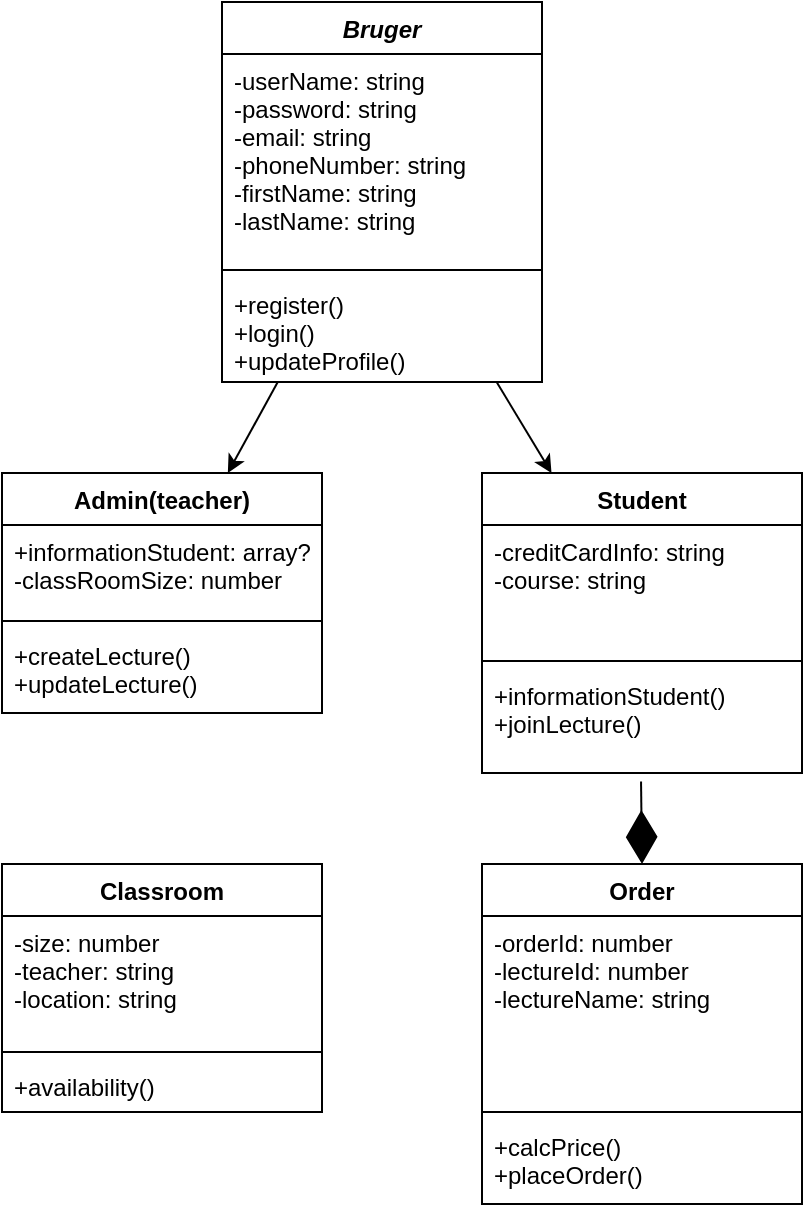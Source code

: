 <mxfile version="12.0.0" type="github" pages="1"><diagram name="Page-1" id="e7e014a7-5840-1c2e-5031-d8a46d1fe8dd"><mxGraphModel dx="570" dy="635" grid="1" gridSize="10" guides="1" tooltips="1" connect="1" arrows="1" fold="1" page="1" pageScale="1" pageWidth="1169" pageHeight="826" background="#ffffff" math="0" shadow="0"><root><mxCell id="0"/><mxCell id="1" parent="0"/><mxCell id="LFXo94fJ0sIlH8z8r5xg-41" value="" style="edgeStyle=none;rounded=0;orthogonalLoop=1;jettySize=auto;html=1;" edge="1" parent="1" source="LFXo94fJ0sIlH8z8r5xg-43" target="LFXo94fJ0sIlH8z8r5xg-51"><mxGeometry relative="1" as="geometry"/></mxCell><mxCell id="LFXo94fJ0sIlH8z8r5xg-42" value="" style="edgeStyle=none;rounded=0;orthogonalLoop=1;jettySize=auto;html=1;" edge="1" parent="1" source="LFXo94fJ0sIlH8z8r5xg-43" target="LFXo94fJ0sIlH8z8r5xg-47"><mxGeometry relative="1" as="geometry"/></mxCell><mxCell id="LFXo94fJ0sIlH8z8r5xg-43" value="Bruger" style="swimlane;fontStyle=3;align=center;verticalAlign=top;childLayout=stackLayout;horizontal=1;startSize=26;horizontalStack=0;resizeParent=1;resizeParentMax=0;resizeLast=0;collapsible=1;marginBottom=0;" vertex="1" parent="1"><mxGeometry x="350" y="29" width="160" height="190" as="geometry"><mxRectangle x="350" y="29" width="70" height="26" as="alternateBounds"/></mxGeometry></mxCell><mxCell id="LFXo94fJ0sIlH8z8r5xg-44" value="-userName: string&#10;-password: string&#10;-email: string&#10;-phoneNumber: string&#10;-firstName: string&#10;-lastName: string&#10;&#10;" style="text;strokeColor=none;fillColor=none;align=left;verticalAlign=top;spacingLeft=4;spacingRight=4;overflow=hidden;rotatable=0;points=[[0,0.5],[1,0.5]];portConstraint=eastwest;" vertex="1" parent="LFXo94fJ0sIlH8z8r5xg-43"><mxGeometry y="26" width="160" height="104" as="geometry"/></mxCell><mxCell id="LFXo94fJ0sIlH8z8r5xg-45" value="" style="line;strokeWidth=1;fillColor=none;align=left;verticalAlign=middle;spacingTop=-1;spacingLeft=3;spacingRight=3;rotatable=0;labelPosition=right;points=[];portConstraint=eastwest;" vertex="1" parent="LFXo94fJ0sIlH8z8r5xg-43"><mxGeometry y="130" width="160" height="8" as="geometry"/></mxCell><mxCell id="LFXo94fJ0sIlH8z8r5xg-46" value="+register()&#10;+login()&#10;+updateProfile()" style="text;strokeColor=none;fillColor=none;align=left;verticalAlign=top;spacingLeft=4;spacingRight=4;overflow=hidden;rotatable=0;points=[[0,0.5],[1,0.5]];portConstraint=eastwest;" vertex="1" parent="LFXo94fJ0sIlH8z8r5xg-43"><mxGeometry y="138" width="160" height="52" as="geometry"/></mxCell><mxCell id="LFXo94fJ0sIlH8z8r5xg-47" value="Admin(teacher)" style="swimlane;fontStyle=1;align=center;verticalAlign=top;childLayout=stackLayout;horizontal=1;startSize=26;horizontalStack=0;resizeParent=1;resizeParentMax=0;resizeLast=0;collapsible=1;marginBottom=0;" vertex="1" parent="1"><mxGeometry x="240" y="264.5" width="160" height="120" as="geometry"><mxRectangle x="350" y="29" width="70" height="26" as="alternateBounds"/></mxGeometry></mxCell><mxCell id="LFXo94fJ0sIlH8z8r5xg-48" value="+informationStudent: array?&#10;-classRoomSize: number&#10;" style="text;strokeColor=none;fillColor=none;align=left;verticalAlign=top;spacingLeft=4;spacingRight=4;overflow=hidden;rotatable=0;points=[[0,0.5],[1,0.5]];portConstraint=eastwest;" vertex="1" parent="LFXo94fJ0sIlH8z8r5xg-47"><mxGeometry y="26" width="160" height="44" as="geometry"/></mxCell><mxCell id="LFXo94fJ0sIlH8z8r5xg-49" value="" style="line;strokeWidth=1;fillColor=none;align=left;verticalAlign=middle;spacingTop=-1;spacingLeft=3;spacingRight=3;rotatable=0;labelPosition=right;points=[];portConstraint=eastwest;" vertex="1" parent="LFXo94fJ0sIlH8z8r5xg-47"><mxGeometry y="70" width="160" height="8" as="geometry"/></mxCell><mxCell id="LFXo94fJ0sIlH8z8r5xg-50" value="+createLecture()&#10;+updateLecture()" style="text;strokeColor=none;fillColor=none;align=left;verticalAlign=top;spacingLeft=4;spacingRight=4;overflow=hidden;rotatable=0;points=[[0,0.5],[1,0.5]];portConstraint=eastwest;" vertex="1" parent="LFXo94fJ0sIlH8z8r5xg-47"><mxGeometry y="78" width="160" height="42" as="geometry"/></mxCell><mxCell id="LFXo94fJ0sIlH8z8r5xg-51" value="Student" style="swimlane;fontStyle=1;align=center;verticalAlign=top;childLayout=stackLayout;horizontal=1;startSize=26;horizontalStack=0;resizeParent=1;resizeParentMax=0;resizeLast=0;collapsible=1;marginBottom=0;" vertex="1" parent="1"><mxGeometry x="480" y="264.5" width="160" height="150" as="geometry"><mxRectangle x="350" y="29" width="70" height="26" as="alternateBounds"/></mxGeometry></mxCell><mxCell id="LFXo94fJ0sIlH8z8r5xg-52" value="-creditCardInfo: string&#10;-course: string" style="text;strokeColor=none;fillColor=none;align=left;verticalAlign=top;spacingLeft=4;spacingRight=4;overflow=hidden;rotatable=0;points=[[0,0.5],[1,0.5]];portConstraint=eastwest;" vertex="1" parent="LFXo94fJ0sIlH8z8r5xg-51"><mxGeometry y="26" width="160" height="64" as="geometry"/></mxCell><mxCell id="LFXo94fJ0sIlH8z8r5xg-53" value="" style="line;strokeWidth=1;fillColor=none;align=left;verticalAlign=middle;spacingTop=-1;spacingLeft=3;spacingRight=3;rotatable=0;labelPosition=right;points=[];portConstraint=eastwest;" vertex="1" parent="LFXo94fJ0sIlH8z8r5xg-51"><mxGeometry y="90" width="160" height="8" as="geometry"/></mxCell><mxCell id="LFXo94fJ0sIlH8z8r5xg-54" value="+informationStudent()&#10;+joinLecture()&#10;" style="text;strokeColor=none;fillColor=none;align=left;verticalAlign=top;spacingLeft=4;spacingRight=4;overflow=hidden;rotatable=0;points=[[0,0.5],[1,0.5]];portConstraint=eastwest;" vertex="1" parent="LFXo94fJ0sIlH8z8r5xg-51"><mxGeometry y="98" width="160" height="52" as="geometry"/></mxCell><mxCell id="LFXo94fJ0sIlH8z8r5xg-55" value="Order" style="swimlane;fontStyle=1;align=center;verticalAlign=top;childLayout=stackLayout;horizontal=1;startSize=26;horizontalStack=0;resizeParent=1;resizeParentMax=0;resizeLast=0;collapsible=1;marginBottom=0;" vertex="1" parent="1"><mxGeometry x="480" y="460" width="160" height="170" as="geometry"><mxRectangle x="350" y="29" width="70" height="26" as="alternateBounds"/></mxGeometry></mxCell><mxCell id="LFXo94fJ0sIlH8z8r5xg-56" value="-orderId: number&#10;-lectureId: number&#10;-lectureName: string&#10;" style="text;strokeColor=none;fillColor=none;align=left;verticalAlign=top;spacingLeft=4;spacingRight=4;overflow=hidden;rotatable=0;points=[[0,0.5],[1,0.5]];portConstraint=eastwest;" vertex="1" parent="LFXo94fJ0sIlH8z8r5xg-55"><mxGeometry y="26" width="160" height="94" as="geometry"/></mxCell><mxCell id="LFXo94fJ0sIlH8z8r5xg-57" value="" style="line;strokeWidth=1;fillColor=none;align=left;verticalAlign=middle;spacingTop=-1;spacingLeft=3;spacingRight=3;rotatable=0;labelPosition=right;points=[];portConstraint=eastwest;" vertex="1" parent="LFXo94fJ0sIlH8z8r5xg-55"><mxGeometry y="120" width="160" height="8" as="geometry"/></mxCell><mxCell id="LFXo94fJ0sIlH8z8r5xg-58" value="+calcPrice()&#10;+placeOrder()" style="text;strokeColor=none;fillColor=none;align=left;verticalAlign=top;spacingLeft=4;spacingRight=4;overflow=hidden;rotatable=0;points=[[0,0.5],[1,0.5]];portConstraint=eastwest;" vertex="1" parent="LFXo94fJ0sIlH8z8r5xg-55"><mxGeometry y="128" width="160" height="42" as="geometry"/></mxCell><mxCell id="LFXo94fJ0sIlH8z8r5xg-62" value="Classroom" style="swimlane;fontStyle=1;align=center;verticalAlign=top;childLayout=stackLayout;horizontal=1;startSize=26;horizontalStack=0;resizeParent=1;resizeParentMax=0;resizeLast=0;collapsible=1;marginBottom=0;" vertex="1" parent="1"><mxGeometry x="240" y="460" width="160" height="124" as="geometry"/></mxCell><mxCell id="LFXo94fJ0sIlH8z8r5xg-63" value="-size: number&#10;-teacher: string&#10;-location: string" style="text;strokeColor=none;fillColor=none;align=left;verticalAlign=top;spacingLeft=4;spacingRight=4;overflow=hidden;rotatable=0;points=[[0,0.5],[1,0.5]];portConstraint=eastwest;" vertex="1" parent="LFXo94fJ0sIlH8z8r5xg-62"><mxGeometry y="26" width="160" height="64" as="geometry"/></mxCell><mxCell id="LFXo94fJ0sIlH8z8r5xg-64" value="" style="line;strokeWidth=1;fillColor=none;align=left;verticalAlign=middle;spacingTop=-1;spacingLeft=3;spacingRight=3;rotatable=0;labelPosition=right;points=[];portConstraint=eastwest;" vertex="1" parent="LFXo94fJ0sIlH8z8r5xg-62"><mxGeometry y="90" width="160" height="8" as="geometry"/></mxCell><mxCell id="LFXo94fJ0sIlH8z8r5xg-65" value="+availability()" style="text;strokeColor=none;fillColor=none;align=left;verticalAlign=top;spacingLeft=4;spacingRight=4;overflow=hidden;rotatable=0;points=[[0,0.5],[1,0.5]];portConstraint=eastwest;" vertex="1" parent="LFXo94fJ0sIlH8z8r5xg-62"><mxGeometry y="98" width="160" height="26" as="geometry"/></mxCell><mxCell id="LFXo94fJ0sIlH8z8r5xg-75" value="" style="endArrow=diamondThin;endFill=1;endSize=24;html=1;entryX=0.5;entryY=0;entryDx=0;entryDy=0;exitX=0.497;exitY=1.081;exitDx=0;exitDy=0;exitPerimeter=0;" edge="1" parent="1" source="LFXo94fJ0sIlH8z8r5xg-54" target="LFXo94fJ0sIlH8z8r5xg-55"><mxGeometry width="160" relative="1" as="geometry"><mxPoint x="520" y="480" as="sourcePoint"/><mxPoint x="570" y="760" as="targetPoint"/></mxGeometry></mxCell></root></mxGraphModel></diagram></mxfile>